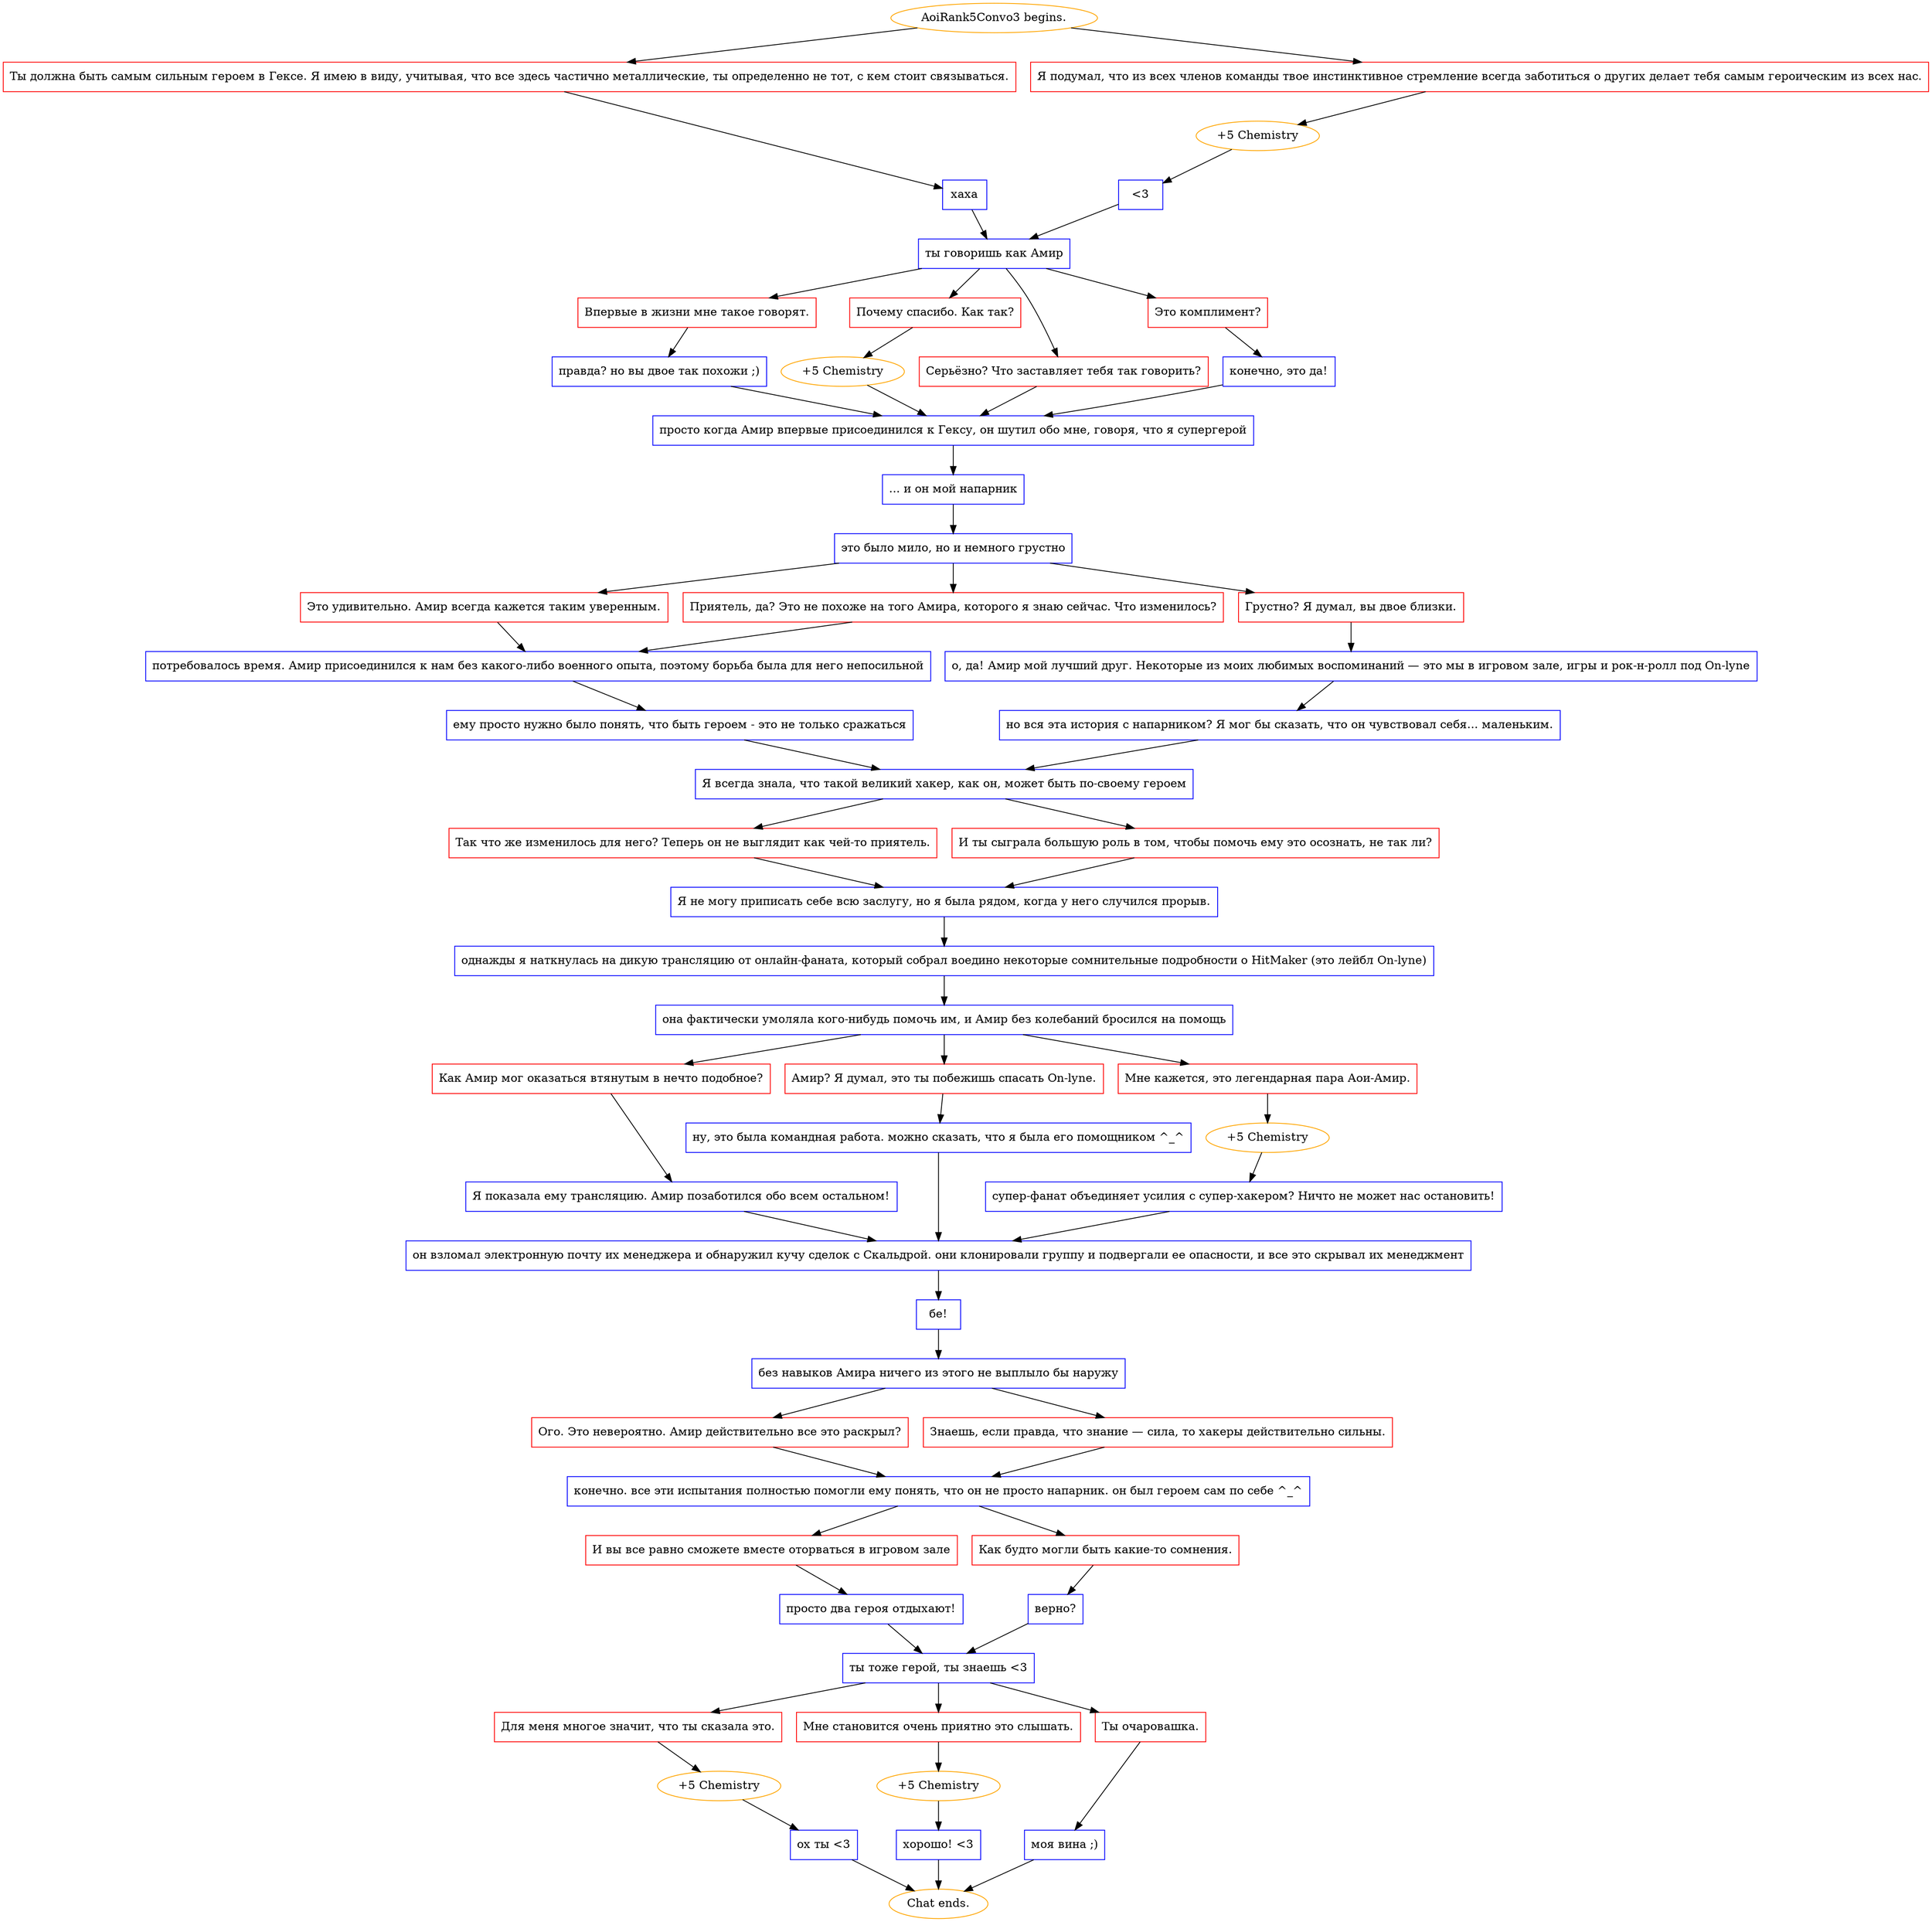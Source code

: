 digraph {
	"AoiRank5Convo3 begins." [color=orange];
		"AoiRank5Convo3 begins." -> j2411019374;
		"AoiRank5Convo3 begins." -> j1467402329;
	j2411019374 [label="Ты должна быть самым сильным героем в Гексе. Я имею в виду, учитывая, что все здесь частично металлические, ты определенно не тот, с кем стоит связываться.",shape=box,color=red];
		j2411019374 -> j492820411;
	j1467402329 [label="Я подумал, что из всех членов команды твое инстинктивное стремление всегда заботиться о других делает тебя самым героическим из всех нас.",shape=box,color=red];
		j1467402329 -> j4003005390;
	j492820411 [label="хаха",shape=box,color=blue];
		j492820411 -> j1482354626;
	j4003005390 [label="+5 Chemistry",color=orange];
		j4003005390 -> j946801006;
	j1482354626 [label="ты говоришь как Амир",shape=box,color=blue];
		j1482354626 -> j4182824608;
		j1482354626 -> j782686921;
		j1482354626 -> j2939940828;
		j1482354626 -> j2055750797;
	j946801006 [label="<3",shape=box,color=blue];
		j946801006 -> j1482354626;
	j4182824608 [label="Впервые в жизни мне такое говорят.",shape=box,color=red];
		j4182824608 -> j1170742398;
	j782686921 [label="Почему спасибо. Как так?",shape=box,color=red];
		j782686921 -> j818087373;
	j2939940828 [label="Серьёзно? Что заставляет тебя так говорить?",shape=box,color=red];
		j2939940828 -> j2784338154;
	j2055750797 [label="Это комплимент?",shape=box,color=red];
		j2055750797 -> j1222703082;
	j1170742398 [label="правда? но вы двое так похожи ;)",shape=box,color=blue];
		j1170742398 -> j2784338154;
	j818087373 [label="+5 Chemistry",color=orange];
		j818087373 -> j2784338154;
	j2784338154 [label="просто когда Амир впервые присоединился к Гексу, он шутил обо мне, говоря, что я супергерой",shape=box,color=blue];
		j2784338154 -> j231933920;
	j1222703082 [label="конечно, это да!",shape=box,color=blue];
		j1222703082 -> j2784338154;
	j231933920 [label="... и он мой напарник",shape=box,color=blue];
		j231933920 -> j1610959433;
	j1610959433 [label="это было мило, но и немного грустно",shape=box,color=blue];
		j1610959433 -> j3208035350;
		j1610959433 -> j1846981144;
		j1610959433 -> j335721510;
	j3208035350 [label="Это удивительно. Амир всегда кажется таким уверенным.",shape=box,color=red];
		j3208035350 -> j4101521997;
	j1846981144 [label="Приятель, да? Это не похоже на того Амира, которого я знаю сейчас. Что изменилось?",shape=box,color=red];
		j1846981144 -> j4101521997;
	j335721510 [label="Грустно? Я думал, вы двое близки.",shape=box,color=red];
		j335721510 -> j179216021;
	j4101521997 [label="потребовалось время. Амир присоединился к нам без какого-либо военного опыта, поэтому борьба была для него непосильной",shape=box,color=blue];
		j4101521997 -> j728619824;
	j179216021 [label="о, да! Амир мой лучший друг. Некоторые из моих любимых воспоминаний — это мы в игровом зале, игры и рок-н-ролл под On-lyne",shape=box,color=blue];
		j179216021 -> j4182005023;
	j728619824 [label="ему просто нужно было понять, что быть героем - это не только сражаться",shape=box,color=blue];
		j728619824 -> j462711733;
	j4182005023 [label="но вся эта история с напарником? Я мог бы сказать, что он чувствовал себя... маленьким.",shape=box,color=blue];
		j4182005023 -> j462711733;
	j462711733 [label="Я всегда знала, что такой великий хакер, как он, может быть по-своему героем",shape=box,color=blue];
		j462711733 -> j4021725466;
		j462711733 -> j2965792300;
	j4021725466 [label="Так что же изменилось для него? Теперь он не выглядит как чей-то приятель.",shape=box,color=red];
		j4021725466 -> j411437535;
	j2965792300 [label="И ты сыграла большую роль в том, чтобы помочь ему это осознать, не так ли?",shape=box,color=red];
		j2965792300 -> j411437535;
	j411437535 [label="Я не могу приписать себе всю заслугу, но я была рядом, когда у него случился прорыв.",shape=box,color=blue];
		j411437535 -> j923548348;
	j923548348 [label="однажды я наткнулась на дикую трансляцию от онлайн-фаната, который собрал воедино некоторые сомнительные подробности о HitMaker (это лейбл On-lyne)",shape=box,color=blue];
		j923548348 -> j1578052352;
	j1578052352 [label="она фактически умоляла кого-нибудь помочь им, и Амир без колебаний бросился на помощь",shape=box,color=blue];
		j1578052352 -> j2766926574;
		j1578052352 -> j3525673;
		j1578052352 -> j610338104;
	j2766926574 [label="Как Амир мог оказаться втянутым в нечто подобное?",shape=box,color=red];
		j2766926574 -> j2832436853;
	j3525673 [label="Амир? Я думал, это ты побежишь спасать On-lyne.",shape=box,color=red];
		j3525673 -> j1374401861;
	j610338104 [label="Мне кажется, это легендарная пара Аои-Амир.",shape=box,color=red];
		j610338104 -> j3027864148;
	j2832436853 [label="Я показала ему трансляцию. Амир позаботился обо всем остальном!",shape=box,color=blue];
		j2832436853 -> j3154805287;
	j1374401861 [label="ну, это была командная работа. можно сказать, что я была его помощником ^_^",shape=box,color=blue];
		j1374401861 -> j3154805287;
	j3027864148 [label="+5 Chemistry",color=orange];
		j3027864148 -> j2745271375;
	j3154805287 [label="он взломал электронную почту их менеджера и обнаружил кучу сделок с Скальдрой. они клонировали группу и подвергали ее опасности, и все это скрывал их менеджмент",shape=box,color=blue];
		j3154805287 -> j4195748554;
	j2745271375 [label="супер-фанат объединяет усилия с супер-хакером? Ничто не может нас остановить!",shape=box,color=blue];
		j2745271375 -> j3154805287;
	j4195748554 [label="бе!",shape=box,color=blue];
		j4195748554 -> j1354169442;
	j1354169442 [label="без навыков Амира ничего из этого не выплыло бы наружу",shape=box,color=blue];
		j1354169442 -> j718474528;
		j1354169442 -> j4294437856;
	j718474528 [label="Ого. Это невероятно. Амир действительно все это раскрыл?",shape=box,color=red];
		j718474528 -> j2983657073;
	j4294437856 [label="Знаешь, если правда, что знание — сила, то хакеры действительно сильны.",shape=box,color=red];
		j4294437856 -> j2983657073;
	j2983657073 [label="конечно. все эти испытания полностью помогли ему понять, что он не просто напарник. он был героем сам по себе ^_^",shape=box,color=blue];
		j2983657073 -> j2648210924;
		j2983657073 -> j2227918158;
	j2648210924 [label="И вы все равно сможете вместе оторваться в игровом зале",shape=box,color=red];
		j2648210924 -> j297263055;
	j2227918158 [label="Как будто могли быть какие-то сомнения.",shape=box,color=red];
		j2227918158 -> j2363243976;
	j297263055 [label="просто два героя отдыхают!",shape=box,color=blue];
		j297263055 -> j3993498765;
	j2363243976 [label="верно?",shape=box,color=blue];
		j2363243976 -> j3993498765;
	j3993498765 [label="ты тоже герой, ты знаешь <3",shape=box,color=blue];
		j3993498765 -> j821643165;
		j3993498765 -> j3288098460;
		j3993498765 -> j3128586537;
	j821643165 [label="Для меня многое значит, что ты сказала это.",shape=box,color=red];
		j821643165 -> j3414534381;
	j3288098460 [label="Мне становится очень приятно это слышать.",shape=box,color=red];
		j3288098460 -> j3201350791;
	j3128586537 [label="Ты очаровашка.",shape=box,color=red];
		j3128586537 -> j2317142433;
	j3414534381 [label="+5 Chemistry",color=orange];
		j3414534381 -> j3490417108;
	j3201350791 [label="+5 Chemistry",color=orange];
		j3201350791 -> j1622451152;
	j2317142433 [label="моя вина ;)",shape=box,color=blue];
		j2317142433 -> "Chat ends.";
	j3490417108 [label="ох ты <3",shape=box,color=blue];
		j3490417108 -> "Chat ends.";
	j1622451152 [label="хорошо! <3",shape=box,color=blue];
		j1622451152 -> "Chat ends.";
	"Chat ends." [color=orange];
}